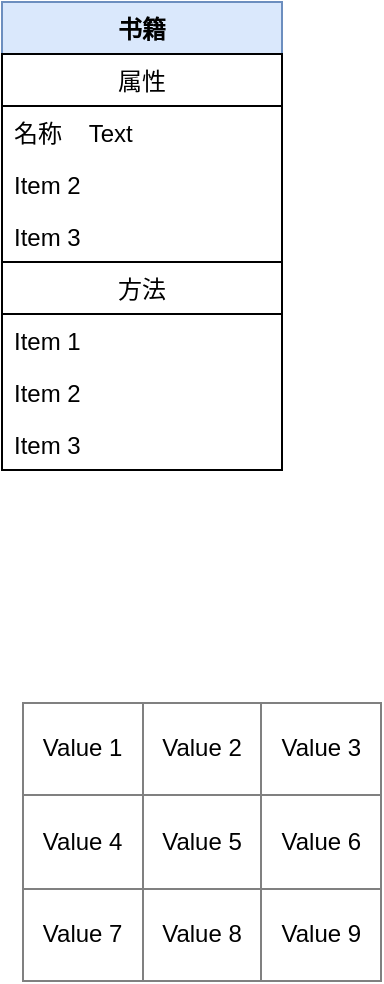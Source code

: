 <mxfile version="15.2.7" type="device"><diagram id="C5RBs43oDa-KdzZeNtuy" name="Page-1"><mxGraphModel dx="402" dy="900" grid="1" gridSize="10" guides="1" tooltips="1" connect="1" arrows="1" fold="1" page="1" pageScale="1" pageWidth="827" pageHeight="1169" math="0" shadow="0"><root><mxCell id="WIyWlLk6GJQsqaUBKTNV-0"/><mxCell id="WIyWlLk6GJQsqaUBKTNV-1" parent="WIyWlLk6GJQsqaUBKTNV-0"/><mxCell id="xuJBX7KBfWz-QAK-mZWH-0" value="书籍" style="swimlane;fontStyle=1;childLayout=stackLayout;horizontal=1;startSize=26;horizontalStack=0;resizeParent=1;resizeParentMax=0;resizeLast=0;collapsible=1;marginBottom=0;fillColor=#dae8fc;strokeColor=#6c8ebf;" vertex="1" parent="WIyWlLk6GJQsqaUBKTNV-1"><mxGeometry x="220" y="150" width="140" height="234" as="geometry"/></mxCell><mxCell id="xuJBX7KBfWz-QAK-mZWH-6" value="属性" style="swimlane;fontStyle=0;childLayout=stackLayout;horizontal=1;startSize=26;horizontalStack=0;resizeParent=1;resizeParentMax=0;resizeLast=0;collapsible=1;marginBottom=0;" vertex="1" parent="xuJBX7KBfWz-QAK-mZWH-0"><mxGeometry y="26" width="140" height="208" as="geometry"/></mxCell><mxCell id="xuJBX7KBfWz-QAK-mZWH-7" value="名称    Text" style="text;strokeColor=none;fillColor=none;align=left;verticalAlign=top;spacingLeft=4;spacingRight=4;overflow=hidden;rotatable=0;points=[[0,0.5],[1,0.5]];portConstraint=eastwest;" vertex="1" parent="xuJBX7KBfWz-QAK-mZWH-6"><mxGeometry y="26" width="140" height="26" as="geometry"/></mxCell><mxCell id="xuJBX7KBfWz-QAK-mZWH-8" value="Item 2" style="text;strokeColor=none;fillColor=none;align=left;verticalAlign=top;spacingLeft=4;spacingRight=4;overflow=hidden;rotatable=0;points=[[0,0.5],[1,0.5]];portConstraint=eastwest;" vertex="1" parent="xuJBX7KBfWz-QAK-mZWH-6"><mxGeometry y="52" width="140" height="26" as="geometry"/></mxCell><mxCell id="xuJBX7KBfWz-QAK-mZWH-9" value="Item 3" style="text;strokeColor=none;fillColor=none;align=left;verticalAlign=top;spacingLeft=4;spacingRight=4;overflow=hidden;rotatable=0;points=[[0,0.5],[1,0.5]];portConstraint=eastwest;" vertex="1" parent="xuJBX7KBfWz-QAK-mZWH-6"><mxGeometry y="78" width="140" height="26" as="geometry"/></mxCell><mxCell id="xuJBX7KBfWz-QAK-mZWH-11" value="方法" style="swimlane;fontStyle=0;childLayout=stackLayout;horizontal=1;startSize=26;horizontalStack=0;resizeParent=1;resizeParentMax=0;resizeLast=0;collapsible=1;marginBottom=0;" vertex="1" parent="xuJBX7KBfWz-QAK-mZWH-6"><mxGeometry y="104" width="140" height="104" as="geometry"/></mxCell><mxCell id="xuJBX7KBfWz-QAK-mZWH-12" value="Item 1" style="text;strokeColor=none;fillColor=none;align=left;verticalAlign=top;spacingLeft=4;spacingRight=4;overflow=hidden;rotatable=0;points=[[0,0.5],[1,0.5]];portConstraint=eastwest;" vertex="1" parent="xuJBX7KBfWz-QAK-mZWH-11"><mxGeometry y="26" width="140" height="26" as="geometry"/></mxCell><mxCell id="xuJBX7KBfWz-QAK-mZWH-13" value="Item 2" style="text;strokeColor=none;fillColor=none;align=left;verticalAlign=top;spacingLeft=4;spacingRight=4;overflow=hidden;rotatable=0;points=[[0,0.5],[1,0.5]];portConstraint=eastwest;" vertex="1" parent="xuJBX7KBfWz-QAK-mZWH-11"><mxGeometry y="52" width="140" height="26" as="geometry"/></mxCell><mxCell id="xuJBX7KBfWz-QAK-mZWH-14" value="Item 3" style="text;strokeColor=none;fillColor=none;align=left;verticalAlign=top;spacingLeft=4;spacingRight=4;overflow=hidden;rotatable=0;points=[[0,0.5],[1,0.5]];portConstraint=eastwest;" vertex="1" parent="xuJBX7KBfWz-QAK-mZWH-11"><mxGeometry y="78" width="140" height="26" as="geometry"/></mxCell><mxCell id="xuJBX7KBfWz-QAK-mZWH-15" value="&lt;table border=&quot;1&quot; width=&quot;100%&quot; height=&quot;100%&quot; style=&quot;width:100%;height:100%;border-collapse:collapse;&quot;&gt;&lt;tr&gt;&lt;td align=&quot;center&quot;&gt;Value 1&lt;/td&gt;&lt;td align=&quot;center&quot;&gt;Value 2&lt;/td&gt;&lt;td align=&quot;center&quot;&gt;Value 3&lt;/td&gt;&lt;/tr&gt;&lt;tr&gt;&lt;td align=&quot;center&quot;&gt;Value 4&lt;/td&gt;&lt;td align=&quot;center&quot;&gt;Value 5&lt;/td&gt;&lt;td align=&quot;center&quot;&gt;Value 6&lt;/td&gt;&lt;/tr&gt;&lt;tr&gt;&lt;td align=&quot;center&quot;&gt;Value 7&lt;/td&gt;&lt;td align=&quot;center&quot;&gt;Value 8&lt;/td&gt;&lt;td align=&quot;center&quot;&gt;Value 9&lt;/td&gt;&lt;/tr&gt;&lt;/table&gt;" style="text;html=1;strokeColor=none;fillColor=none;overflow=fill;imageAspect=1;" vertex="1" parent="WIyWlLk6GJQsqaUBKTNV-1"><mxGeometry x="230" y="500" width="180" height="140" as="geometry"/></mxCell></root></mxGraphModel></diagram></mxfile>